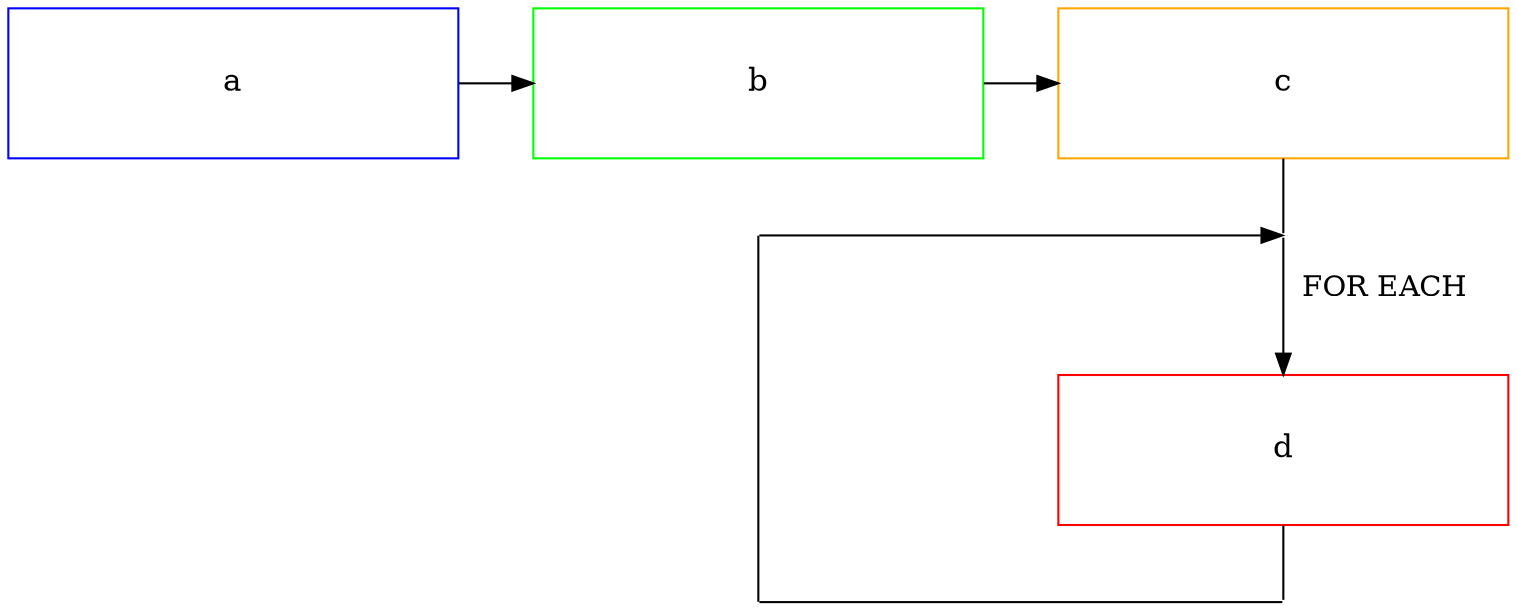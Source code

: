digraph g1 {

  graph [splines=false];

  // invisible nodes
  node[ shape = point, width=0, height=0] ;
  i1 [ style="invis"];
  i2 [ style="invis"];
  i3 [ style="invis"];
  i4 [ style="invis"];

  node[fontsize=15, color = black, shape = box, width=3, height=1] ;
  a[color=blue, label="a"];
  b[color=green, label="b"];
  c[color=orange, label="c"];
  d[color=red, label="d"] ;

  {rank=same; a -> b -> c};

  c -> i1[arrowhead=none];
  i1 -> d[label="  FOR EACH\n\n"];
  d -> i2[arrowhead=none];

  {rank=same; i3 -> i2[arrowhead=none, minlen = 7 ] };

  b -> i4[style="invis"];
  i4 -> i3[arrowhead=none];

  {rank=same; i4 -> i1};
}

